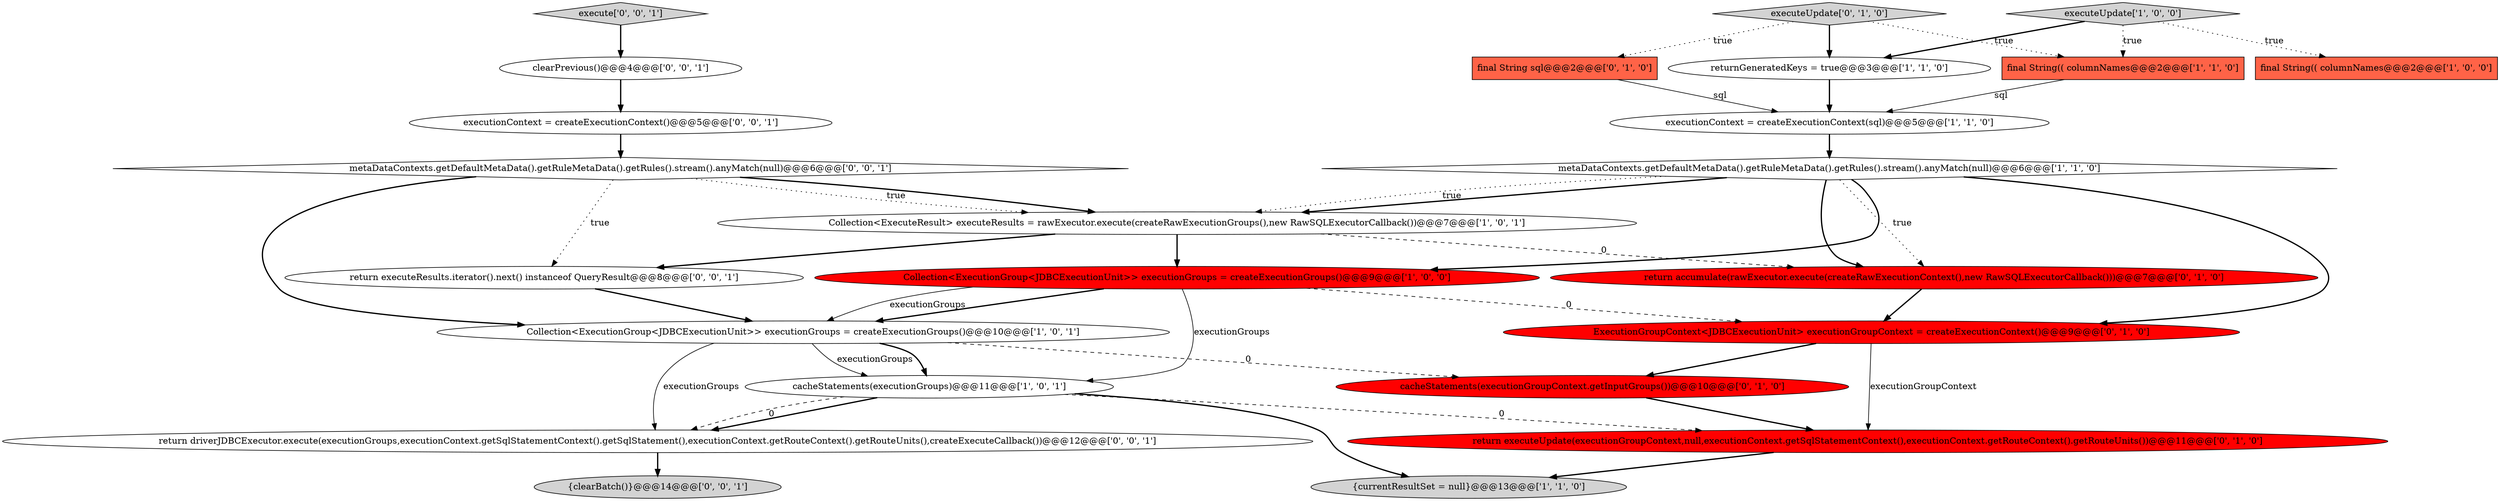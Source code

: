 digraph {
12 [style = filled, label = "executeUpdate['0', '1', '0']", fillcolor = lightgray, shape = diamond image = "AAA0AAABBB2BBB"];
21 [style = filled, label = "metaDataContexts.getDefaultMetaData().getRuleMetaData().getRules().stream().anyMatch(null)@@@6@@@['0', '0', '1']", fillcolor = white, shape = diamond image = "AAA0AAABBB3BBB"];
17 [style = filled, label = "return driverJDBCExecutor.execute(executionGroups,executionContext.getSqlStatementContext().getSqlStatement(),executionContext.getRouteContext().getRouteUnits(),createExecuteCallback())@@@12@@@['0', '0', '1']", fillcolor = white, shape = ellipse image = "AAA0AAABBB3BBB"];
10 [style = filled, label = "Collection<ExecutionGroup<JDBCExecutionUnit>> executionGroups = createExecutionGroups()@@@9@@@['1', '0', '0']", fillcolor = red, shape = ellipse image = "AAA1AAABBB1BBB"];
6 [style = filled, label = "{currentResultSet = null}@@@13@@@['1', '1', '0']", fillcolor = lightgray, shape = ellipse image = "AAA0AAABBB1BBB"];
15 [style = filled, label = "return accumulate(rawExecutor.execute(createRawExecutionContext(),new RawSQLExecutorCallback()))@@@7@@@['0', '1', '0']", fillcolor = red, shape = ellipse image = "AAA1AAABBB2BBB"];
0 [style = filled, label = "executeUpdate['1', '0', '0']", fillcolor = lightgray, shape = diamond image = "AAA0AAABBB1BBB"];
3 [style = filled, label = "final String(( columnNames@@@2@@@['1', '0', '0']", fillcolor = tomato, shape = box image = "AAA0AAABBB1BBB"];
2 [style = filled, label = "cacheStatements(executionGroups)@@@11@@@['1', '0', '1']", fillcolor = white, shape = ellipse image = "AAA0AAABBB1BBB"];
4 [style = filled, label = "final String(( columnNames@@@2@@@['1', '1', '0']", fillcolor = tomato, shape = box image = "AAA0AAABBB1BBB"];
14 [style = filled, label = "ExecutionGroupContext<JDBCExecutionUnit> executionGroupContext = createExecutionContext()@@@9@@@['0', '1', '0']", fillcolor = red, shape = ellipse image = "AAA1AAABBB2BBB"];
19 [style = filled, label = "executionContext = createExecutionContext()@@@5@@@['0', '0', '1']", fillcolor = white, shape = ellipse image = "AAA0AAABBB3BBB"];
16 [style = filled, label = "cacheStatements(executionGroupContext.getInputGroups())@@@10@@@['0', '1', '0']", fillcolor = red, shape = ellipse image = "AAA1AAABBB2BBB"];
5 [style = filled, label = "Collection<ExecutionGroup<JDBCExecutionUnit>> executionGroups = createExecutionGroups()@@@10@@@['1', '0', '1']", fillcolor = white, shape = ellipse image = "AAA0AAABBB1BBB"];
18 [style = filled, label = "{clearBatch()}@@@14@@@['0', '0', '1']", fillcolor = lightgray, shape = ellipse image = "AAA0AAABBB3BBB"];
13 [style = filled, label = "final String sql@@@2@@@['0', '1', '0']", fillcolor = tomato, shape = box image = "AAA0AAABBB2BBB"];
9 [style = filled, label = "Collection<ExecuteResult> executeResults = rawExecutor.execute(createRawExecutionGroups(),new RawSQLExecutorCallback())@@@7@@@['1', '0', '1']", fillcolor = white, shape = ellipse image = "AAA0AAABBB1BBB"];
20 [style = filled, label = "return executeResults.iterator().next() instanceof QueryResult@@@8@@@['0', '0', '1']", fillcolor = white, shape = ellipse image = "AAA0AAABBB3BBB"];
22 [style = filled, label = "clearPrevious()@@@4@@@['0', '0', '1']", fillcolor = white, shape = ellipse image = "AAA0AAABBB3BBB"];
8 [style = filled, label = "metaDataContexts.getDefaultMetaData().getRuleMetaData().getRules().stream().anyMatch(null)@@@6@@@['1', '1', '0']", fillcolor = white, shape = diamond image = "AAA0AAABBB1BBB"];
1 [style = filled, label = "executionContext = createExecutionContext(sql)@@@5@@@['1', '1', '0']", fillcolor = white, shape = ellipse image = "AAA0AAABBB1BBB"];
23 [style = filled, label = "execute['0', '0', '1']", fillcolor = lightgray, shape = diamond image = "AAA0AAABBB3BBB"];
7 [style = filled, label = "returnGeneratedKeys = true@@@3@@@['1', '1', '0']", fillcolor = white, shape = ellipse image = "AAA0AAABBB1BBB"];
11 [style = filled, label = "return executeUpdate(executionGroupContext,null,executionContext.getSqlStatementContext(),executionContext.getRouteContext().getRouteUnits())@@@11@@@['0', '1', '0']", fillcolor = red, shape = ellipse image = "AAA1AAABBB2BBB"];
2->17 [style = bold, label=""];
14->16 [style = bold, label=""];
8->10 [style = bold, label=""];
5->17 [style = solid, label="executionGroups"];
7->1 [style = bold, label=""];
1->8 [style = bold, label=""];
8->15 [style = bold, label=""];
16->11 [style = bold, label=""];
21->20 [style = dotted, label="true"];
15->14 [style = bold, label=""];
22->19 [style = bold, label=""];
2->6 [style = bold, label=""];
11->6 [style = bold, label=""];
0->4 [style = dotted, label="true"];
5->2 [style = solid, label="executionGroups"];
8->14 [style = bold, label=""];
8->15 [style = dotted, label="true"];
9->20 [style = bold, label=""];
9->10 [style = bold, label=""];
2->17 [style = dashed, label="0"];
12->7 [style = bold, label=""];
10->2 [style = solid, label="executionGroups"];
20->5 [style = bold, label=""];
0->7 [style = bold, label=""];
5->16 [style = dashed, label="0"];
4->1 [style = solid, label="sql"];
21->5 [style = bold, label=""];
14->11 [style = solid, label="executionGroupContext"];
13->1 [style = solid, label="sql"];
5->2 [style = bold, label=""];
21->9 [style = bold, label=""];
12->13 [style = dotted, label="true"];
23->22 [style = bold, label=""];
21->9 [style = dotted, label="true"];
10->5 [style = bold, label=""];
9->15 [style = dashed, label="0"];
8->9 [style = bold, label=""];
2->11 [style = dashed, label="0"];
12->4 [style = dotted, label="true"];
0->3 [style = dotted, label="true"];
8->9 [style = dotted, label="true"];
10->14 [style = dashed, label="0"];
17->18 [style = bold, label=""];
10->5 [style = solid, label="executionGroups"];
19->21 [style = bold, label=""];
}
